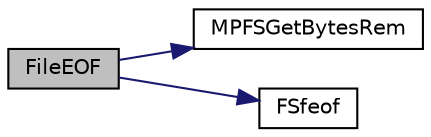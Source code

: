 digraph "FileEOF"
{
  edge [fontname="Helvetica",fontsize="10",labelfontname="Helvetica",labelfontsize="10"];
  node [fontname="Helvetica",fontsize="10",shape=record];
  rankdir="LR";
  Node1 [label="FileEOF",height=0.2,width=0.4,color="black", fillcolor="grey75", style="filled", fontcolor="black"];
  Node1 -> Node2 [color="midnightblue",fontsize="10",style="solid",fontname="Helvetica"];
  Node2 [label="MPFSGetBytesRem",height=0.2,width=0.4,color="black", fillcolor="white", style="filled",URL="$_m_p_f_s2_8h.html#a81312fd8035c4369bc3813d591cfc64c"];
  Node1 -> Node3 [color="midnightblue",fontsize="10",style="solid",fontname="Helvetica"];
  Node3 [label="FSfeof",height=0.2,width=0.4,color="black", fillcolor="white", style="filled",URL="$_f_s_i_o_8h.html#aec3a02f0851654b4c3e584a241f75e6f"];
}
